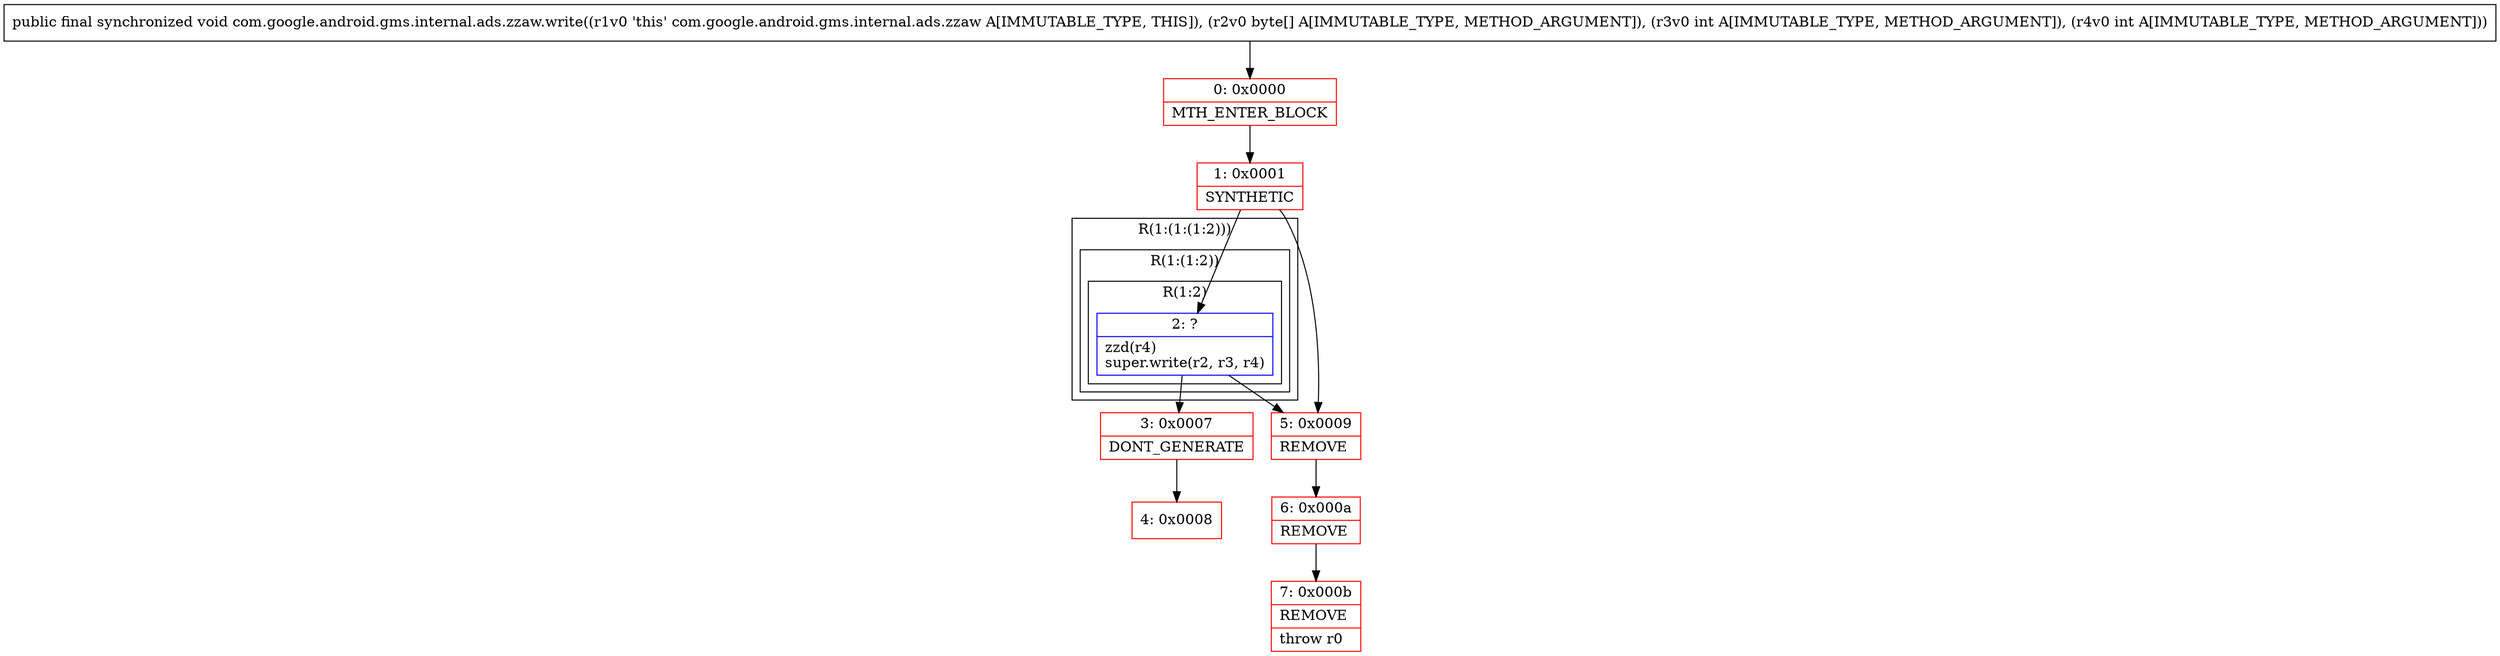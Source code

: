 digraph "CFG forcom.google.android.gms.internal.ads.zzaw.write([BII)V" {
subgraph cluster_Region_1022980340 {
label = "R(1:(1:(1:2)))";
node [shape=record,color=blue];
subgraph cluster_Region_1773472503 {
label = "R(1:(1:2))";
node [shape=record,color=blue];
subgraph cluster_Region_504578519 {
label = "R(1:2)";
node [shape=record,color=blue];
Node_2 [shape=record,label="{2\:\ ?|zzd(r4)\lsuper.write(r2, r3, r4)\l}"];
}
}
}
Node_0 [shape=record,color=red,label="{0\:\ 0x0000|MTH_ENTER_BLOCK\l}"];
Node_1 [shape=record,color=red,label="{1\:\ 0x0001|SYNTHETIC\l}"];
Node_3 [shape=record,color=red,label="{3\:\ 0x0007|DONT_GENERATE\l}"];
Node_4 [shape=record,color=red,label="{4\:\ 0x0008}"];
Node_5 [shape=record,color=red,label="{5\:\ 0x0009|REMOVE\l}"];
Node_6 [shape=record,color=red,label="{6\:\ 0x000a|REMOVE\l}"];
Node_7 [shape=record,color=red,label="{7\:\ 0x000b|REMOVE\l|throw r0\l}"];
MethodNode[shape=record,label="{public final synchronized void com.google.android.gms.internal.ads.zzaw.write((r1v0 'this' com.google.android.gms.internal.ads.zzaw A[IMMUTABLE_TYPE, THIS]), (r2v0 byte[] A[IMMUTABLE_TYPE, METHOD_ARGUMENT]), (r3v0 int A[IMMUTABLE_TYPE, METHOD_ARGUMENT]), (r4v0 int A[IMMUTABLE_TYPE, METHOD_ARGUMENT])) }"];
MethodNode -> Node_0;
Node_2 -> Node_3;
Node_2 -> Node_5;
Node_0 -> Node_1;
Node_1 -> Node_2;
Node_1 -> Node_5;
Node_3 -> Node_4;
Node_5 -> Node_6;
Node_6 -> Node_7;
}

